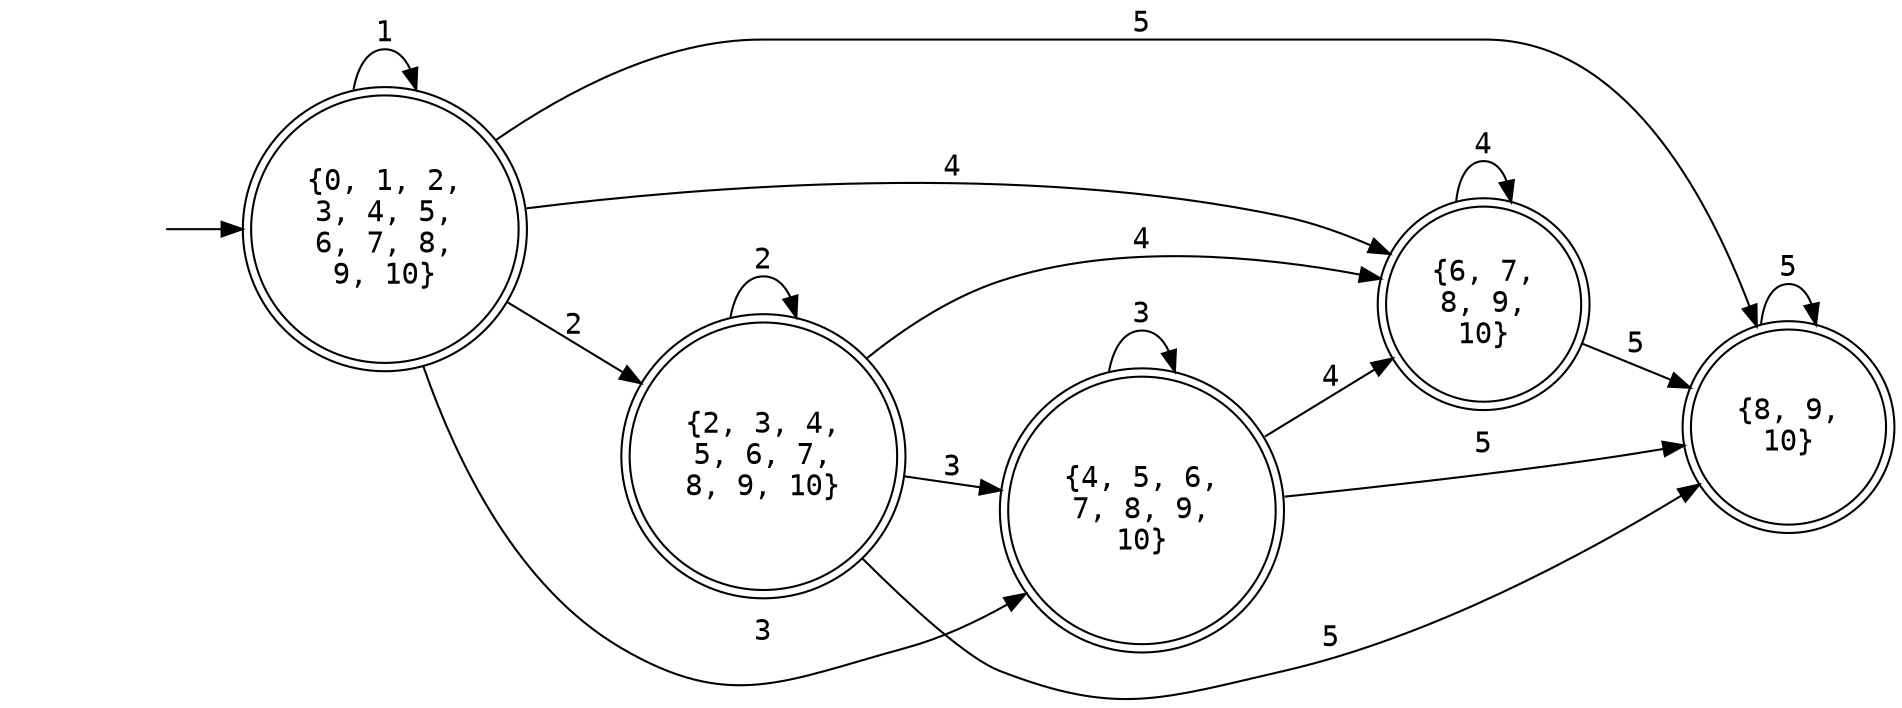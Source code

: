 digraph Automaton {
graph[rankdir=LR];
node [fontname=Courier];
edge [fontname=Courier];
start[style=invis];
start -> 0;
0[label="{0, 1, 2,\n3, 4, 5,\n6, 7, 8,\n9, 10}", shape=doublecircle];
0 -> 1[label="5"];
0 -> 2[label="4"];
0 -> 3[label="3"];
0 -> 4[label="2"];
0 -> 0[label="1"];
1[label="{8, 9,\n10}", shape=doublecircle];
1 -> 1[label="5"];
2[label="{6, 7,\n8, 9,\n10}", shape=doublecircle];
2 -> 1[label="5"];
2 -> 2[label="4"];
3[label="{4, 5, 6,\n7, 8, 9,\n10}", shape=doublecircle];
3 -> 1[label="5"];
3 -> 2[label="4"];
3 -> 3[label="3"];
4[label="{2, 3, 4,\n5, 6, 7,\n8, 9, 10}", shape=doublecircle];
4 -> 1[label="5"];
4 -> 2[label="4"];
4 -> 3[label="3"];
4 -> 4[label="2"];
}

